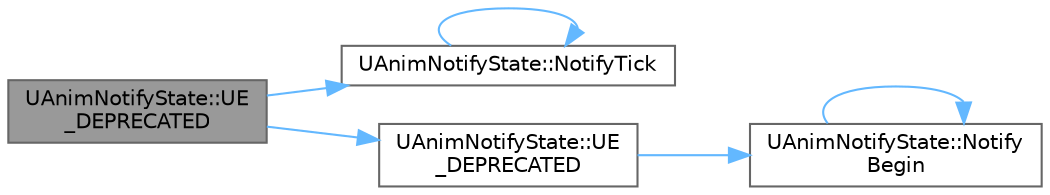 digraph "UAnimNotifyState::UE_DEPRECATED"
{
 // INTERACTIVE_SVG=YES
 // LATEX_PDF_SIZE
  bgcolor="transparent";
  edge [fontname=Helvetica,fontsize=10,labelfontname=Helvetica,labelfontsize=10];
  node [fontname=Helvetica,fontsize=10,shape=box,height=0.2,width=0.4];
  rankdir="LR";
  Node1 [id="Node000001",label="UAnimNotifyState::UE\l_DEPRECATED",height=0.2,width=0.4,color="gray40", fillcolor="grey60", style="filled", fontcolor="black",tooltip=" "];
  Node1 -> Node2 [id="edge1_Node000001_Node000002",color="steelblue1",style="solid",tooltip=" "];
  Node2 [id="Node000002",label="UAnimNotifyState::NotifyTick",height=0.2,width=0.4,color="grey40", fillcolor="white", style="filled",URL="$d1/db4/classUAnimNotifyState.html#a6ffe87d097ffeba656abb99190142b83",tooltip=" "];
  Node2 -> Node2 [id="edge2_Node000002_Node000002",color="steelblue1",style="solid",tooltip=" "];
  Node1 -> Node3 [id="edge3_Node000001_Node000003",color="steelblue1",style="solid",tooltip=" "];
  Node3 [id="Node000003",label="UAnimNotifyState::UE\l_DEPRECATED",height=0.2,width=0.4,color="grey40", fillcolor="white", style="filled",URL="$d1/db4/classUAnimNotifyState.html#a8170796d62ef93583769a9865527f6ee",tooltip=" "];
  Node3 -> Node4 [id="edge4_Node000003_Node000004",color="steelblue1",style="solid",tooltip=" "];
  Node4 [id="Node000004",label="UAnimNotifyState::Notify\lBegin",height=0.2,width=0.4,color="grey40", fillcolor="white", style="filled",URL="$d1/db4/classUAnimNotifyState.html#abf99e73d8f59ee0303e52c2448bb8eab",tooltip=" "];
  Node4 -> Node4 [id="edge5_Node000004_Node000004",color="steelblue1",style="solid",tooltip=" "];
}
